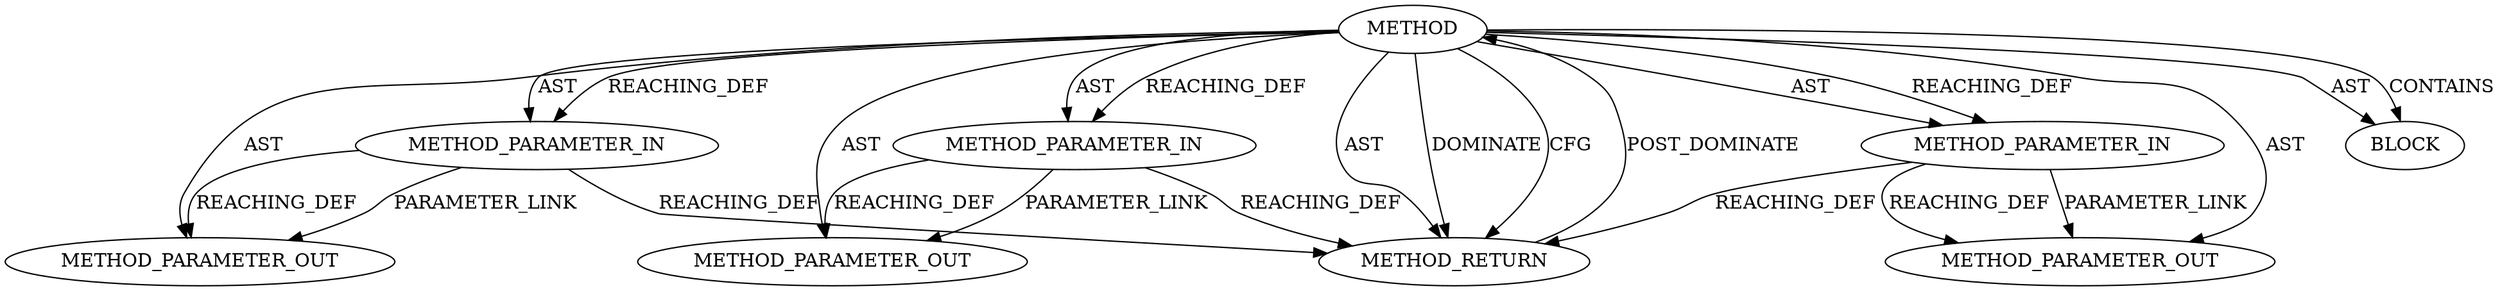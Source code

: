 digraph {
  955 [label=METHOD_PARAMETER_OUT ORDER=2 CODE="p2" IS_VARIADIC=false TYPE_FULL_NAME="ANY" EVALUATION_STRATEGY="BY_VALUE" INDEX=2 NAME="p2"]
  768 [label=METHOD AST_PARENT_TYPE="NAMESPACE_BLOCK" AST_PARENT_FULL_NAME="<global>" ORDER=0 CODE="<empty>" FULL_NAME="HMAC_Update" IS_EXTERNAL=true FILENAME="<empty>" SIGNATURE="" NAME="HMAC_Update"]
  771 [label=METHOD_PARAMETER_IN ORDER=3 CODE="p3" IS_VARIADIC=false TYPE_FULL_NAME="ANY" EVALUATION_STRATEGY="BY_VALUE" INDEX=3 NAME="p3"]
  770 [label=METHOD_PARAMETER_IN ORDER=2 CODE="p2" IS_VARIADIC=false TYPE_FULL_NAME="ANY" EVALUATION_STRATEGY="BY_VALUE" INDEX=2 NAME="p2"]
  956 [label=METHOD_PARAMETER_OUT ORDER=3 CODE="p3" IS_VARIADIC=false TYPE_FULL_NAME="ANY" EVALUATION_STRATEGY="BY_VALUE" INDEX=3 NAME="p3"]
  772 [label=BLOCK ORDER=1 ARGUMENT_INDEX=1 CODE="<empty>" TYPE_FULL_NAME="ANY"]
  773 [label=METHOD_RETURN ORDER=2 CODE="RET" TYPE_FULL_NAME="ANY" EVALUATION_STRATEGY="BY_VALUE"]
  954 [label=METHOD_PARAMETER_OUT ORDER=1 CODE="p1" IS_VARIADIC=false TYPE_FULL_NAME="ANY" EVALUATION_STRATEGY="BY_VALUE" INDEX=1 NAME="p1"]
  769 [label=METHOD_PARAMETER_IN ORDER=1 CODE="p1" IS_VARIADIC=false TYPE_FULL_NAME="ANY" EVALUATION_STRATEGY="BY_VALUE" INDEX=1 NAME="p1"]
  768 -> 772 [label=AST ]
  770 -> 955 [label=PARAMETER_LINK ]
  768 -> 769 [label=AST ]
  771 -> 956 [label=REACHING_DEF VARIABLE="p3"]
  768 -> 770 [label=AST ]
  768 -> 771 [label=AST ]
  770 -> 955 [label=REACHING_DEF VARIABLE="p2"]
  768 -> 771 [label=REACHING_DEF VARIABLE=""]
  773 -> 768 [label=POST_DOMINATE ]
  769 -> 773 [label=REACHING_DEF VARIABLE="p1"]
  768 -> 773 [label=AST ]
  768 -> 773 [label=DOMINATE ]
  768 -> 769 [label=REACHING_DEF VARIABLE=""]
  769 -> 954 [label=REACHING_DEF VARIABLE="p1"]
  768 -> 954 [label=AST ]
  771 -> 773 [label=REACHING_DEF VARIABLE="p3"]
  768 -> 956 [label=AST ]
  770 -> 773 [label=REACHING_DEF VARIABLE="p2"]
  768 -> 773 [label=CFG ]
  769 -> 954 [label=PARAMETER_LINK ]
  771 -> 956 [label=PARAMETER_LINK ]
  768 -> 772 [label=CONTAINS ]
  768 -> 770 [label=REACHING_DEF VARIABLE=""]
  768 -> 955 [label=AST ]
}
